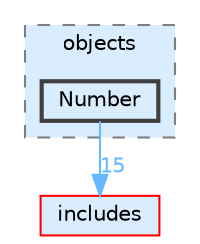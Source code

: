 digraph "lib/types/objects/Number"
{
 // LATEX_PDF_SIZE
  bgcolor="transparent";
  edge [fontname=Helvetica,fontsize=10,labelfontname=Helvetica,labelfontsize=10];
  node [fontname=Helvetica,fontsize=10,shape=box,height=0.2,width=0.4];
  compound=true
  subgraph clusterdir_5cf2d1decf7560474321a2736fa1e755 {
    graph [ bgcolor="#daedff", pencolor="grey50", label="objects", fontname=Helvetica,fontsize=10 style="filled,dashed", URL="dir_5cf2d1decf7560474321a2736fa1e755.html",tooltip=""]
  dir_f079aee3a6fd104e067379379838b280 [label="Number", fillcolor="#daedff", color="grey25", style="filled,bold", URL="dir_f079aee3a6fd104e067379379838b280.html",tooltip=""];
  }
  dir_09e761304027c904456130627fd4dcf5 [label="includes", fillcolor="#daedff", color="red", style="filled", URL="dir_09e761304027c904456130627fd4dcf5.html",tooltip=""];
  dir_f079aee3a6fd104e067379379838b280->dir_09e761304027c904456130627fd4dcf5 [headlabel="15", labeldistance=1.5 headhref="dir_000026_000019.html" href="dir_000026_000019.html" color="steelblue1" fontcolor="steelblue1"];
}

